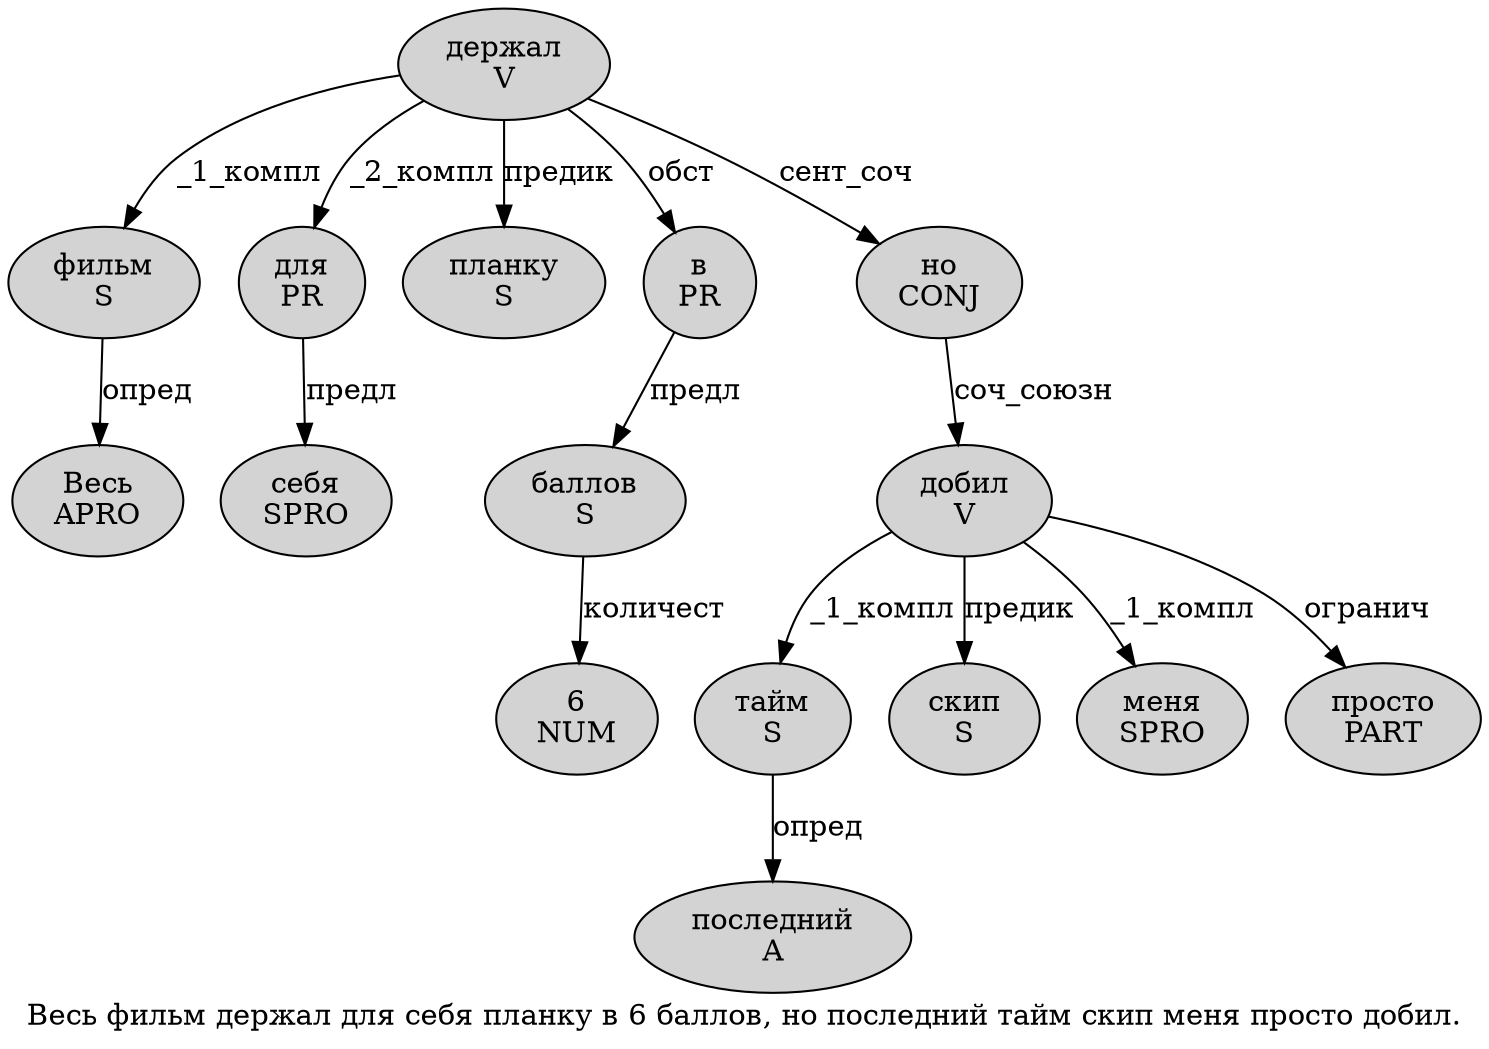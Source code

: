digraph SENTENCE_4243 {
	graph [label="Весь фильм держал для себя планку в 6 баллов, но последний тайм скип меня просто добил."]
	node [style=filled]
		0 [label="Весь
APRO" color="" fillcolor=lightgray penwidth=1 shape=ellipse]
		1 [label="фильм
S" color="" fillcolor=lightgray penwidth=1 shape=ellipse]
		2 [label="держал
V" color="" fillcolor=lightgray penwidth=1 shape=ellipse]
		3 [label="для
PR" color="" fillcolor=lightgray penwidth=1 shape=ellipse]
		4 [label="себя
SPRO" color="" fillcolor=lightgray penwidth=1 shape=ellipse]
		5 [label="планку
S" color="" fillcolor=lightgray penwidth=1 shape=ellipse]
		6 [label="в
PR" color="" fillcolor=lightgray penwidth=1 shape=ellipse]
		7 [label="6
NUM" color="" fillcolor=lightgray penwidth=1 shape=ellipse]
		8 [label="баллов
S" color="" fillcolor=lightgray penwidth=1 shape=ellipse]
		10 [label="но
CONJ" color="" fillcolor=lightgray penwidth=1 shape=ellipse]
		11 [label="последний
A" color="" fillcolor=lightgray penwidth=1 shape=ellipse]
		12 [label="тайм
S" color="" fillcolor=lightgray penwidth=1 shape=ellipse]
		13 [label="скип
S" color="" fillcolor=lightgray penwidth=1 shape=ellipse]
		14 [label="меня
SPRO" color="" fillcolor=lightgray penwidth=1 shape=ellipse]
		15 [label="просто
PART" color="" fillcolor=lightgray penwidth=1 shape=ellipse]
		16 [label="добил
V" color="" fillcolor=lightgray penwidth=1 shape=ellipse]
			3 -> 4 [label="предл"]
			1 -> 0 [label="опред"]
			10 -> 16 [label="соч_союзн"]
			8 -> 7 [label="количест"]
			12 -> 11 [label="опред"]
			16 -> 12 [label="_1_компл"]
			16 -> 13 [label="предик"]
			16 -> 14 [label="_1_компл"]
			16 -> 15 [label="огранич"]
			2 -> 1 [label="_1_компл"]
			2 -> 3 [label="_2_компл"]
			2 -> 5 [label="предик"]
			2 -> 6 [label="обст"]
			2 -> 10 [label="сент_соч"]
			6 -> 8 [label="предл"]
}